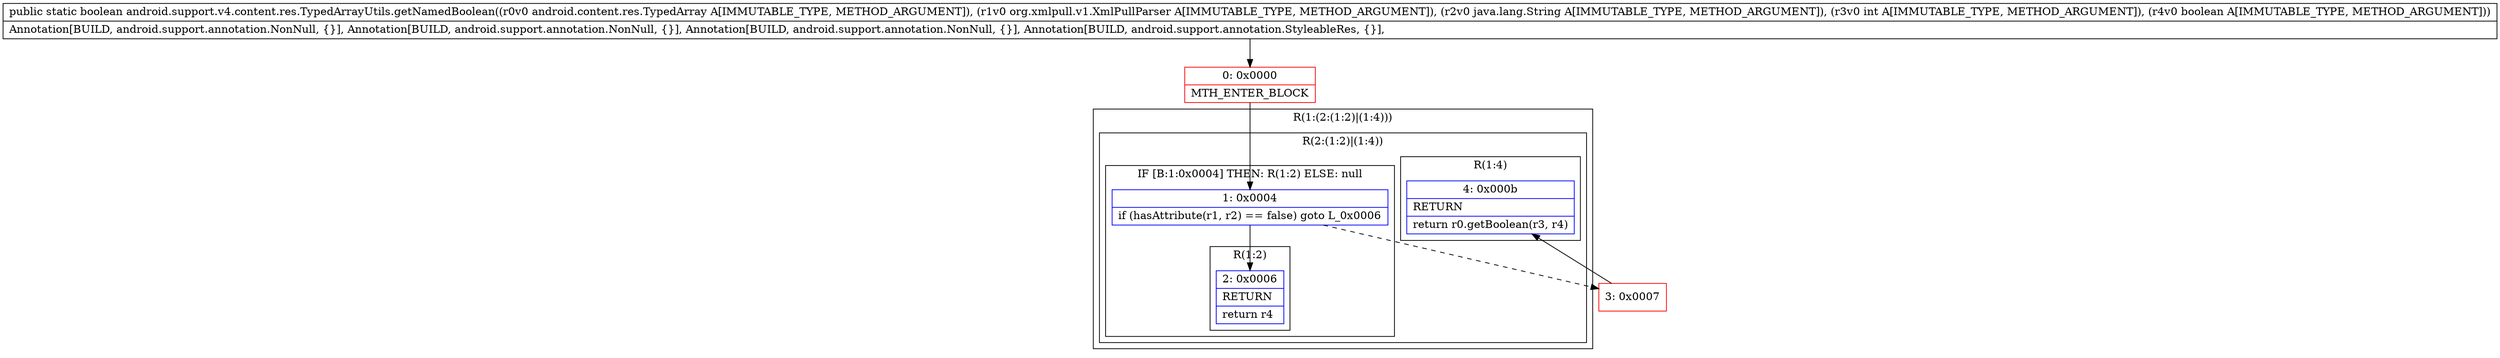 digraph "CFG forandroid.support.v4.content.res.TypedArrayUtils.getNamedBoolean(Landroid\/content\/res\/TypedArray;Lorg\/xmlpull\/v1\/XmlPullParser;Ljava\/lang\/String;IZ)Z" {
subgraph cluster_Region_2127455558 {
label = "R(1:(2:(1:2)|(1:4)))";
node [shape=record,color=blue];
subgraph cluster_Region_1260532065 {
label = "R(2:(1:2)|(1:4))";
node [shape=record,color=blue];
subgraph cluster_IfRegion_1143171242 {
label = "IF [B:1:0x0004] THEN: R(1:2) ELSE: null";
node [shape=record,color=blue];
Node_1 [shape=record,label="{1\:\ 0x0004|if (hasAttribute(r1, r2) == false) goto L_0x0006\l}"];
subgraph cluster_Region_1035140133 {
label = "R(1:2)";
node [shape=record,color=blue];
Node_2 [shape=record,label="{2\:\ 0x0006|RETURN\l|return r4\l}"];
}
}
subgraph cluster_Region_819681920 {
label = "R(1:4)";
node [shape=record,color=blue];
Node_4 [shape=record,label="{4\:\ 0x000b|RETURN\l|return r0.getBoolean(r3, r4)\l}"];
}
}
}
Node_0 [shape=record,color=red,label="{0\:\ 0x0000|MTH_ENTER_BLOCK\l}"];
Node_3 [shape=record,color=red,label="{3\:\ 0x0007}"];
MethodNode[shape=record,label="{public static boolean android.support.v4.content.res.TypedArrayUtils.getNamedBoolean((r0v0 android.content.res.TypedArray A[IMMUTABLE_TYPE, METHOD_ARGUMENT]), (r1v0 org.xmlpull.v1.XmlPullParser A[IMMUTABLE_TYPE, METHOD_ARGUMENT]), (r2v0 java.lang.String A[IMMUTABLE_TYPE, METHOD_ARGUMENT]), (r3v0 int A[IMMUTABLE_TYPE, METHOD_ARGUMENT]), (r4v0 boolean A[IMMUTABLE_TYPE, METHOD_ARGUMENT]))  | Annotation[BUILD, android.support.annotation.NonNull, \{\}], Annotation[BUILD, android.support.annotation.NonNull, \{\}], Annotation[BUILD, android.support.annotation.NonNull, \{\}], Annotation[BUILD, android.support.annotation.StyleableRes, \{\}], \l}"];
MethodNode -> Node_0;
Node_1 -> Node_2;
Node_1 -> Node_3[style=dashed];
Node_0 -> Node_1;
Node_3 -> Node_4;
}

